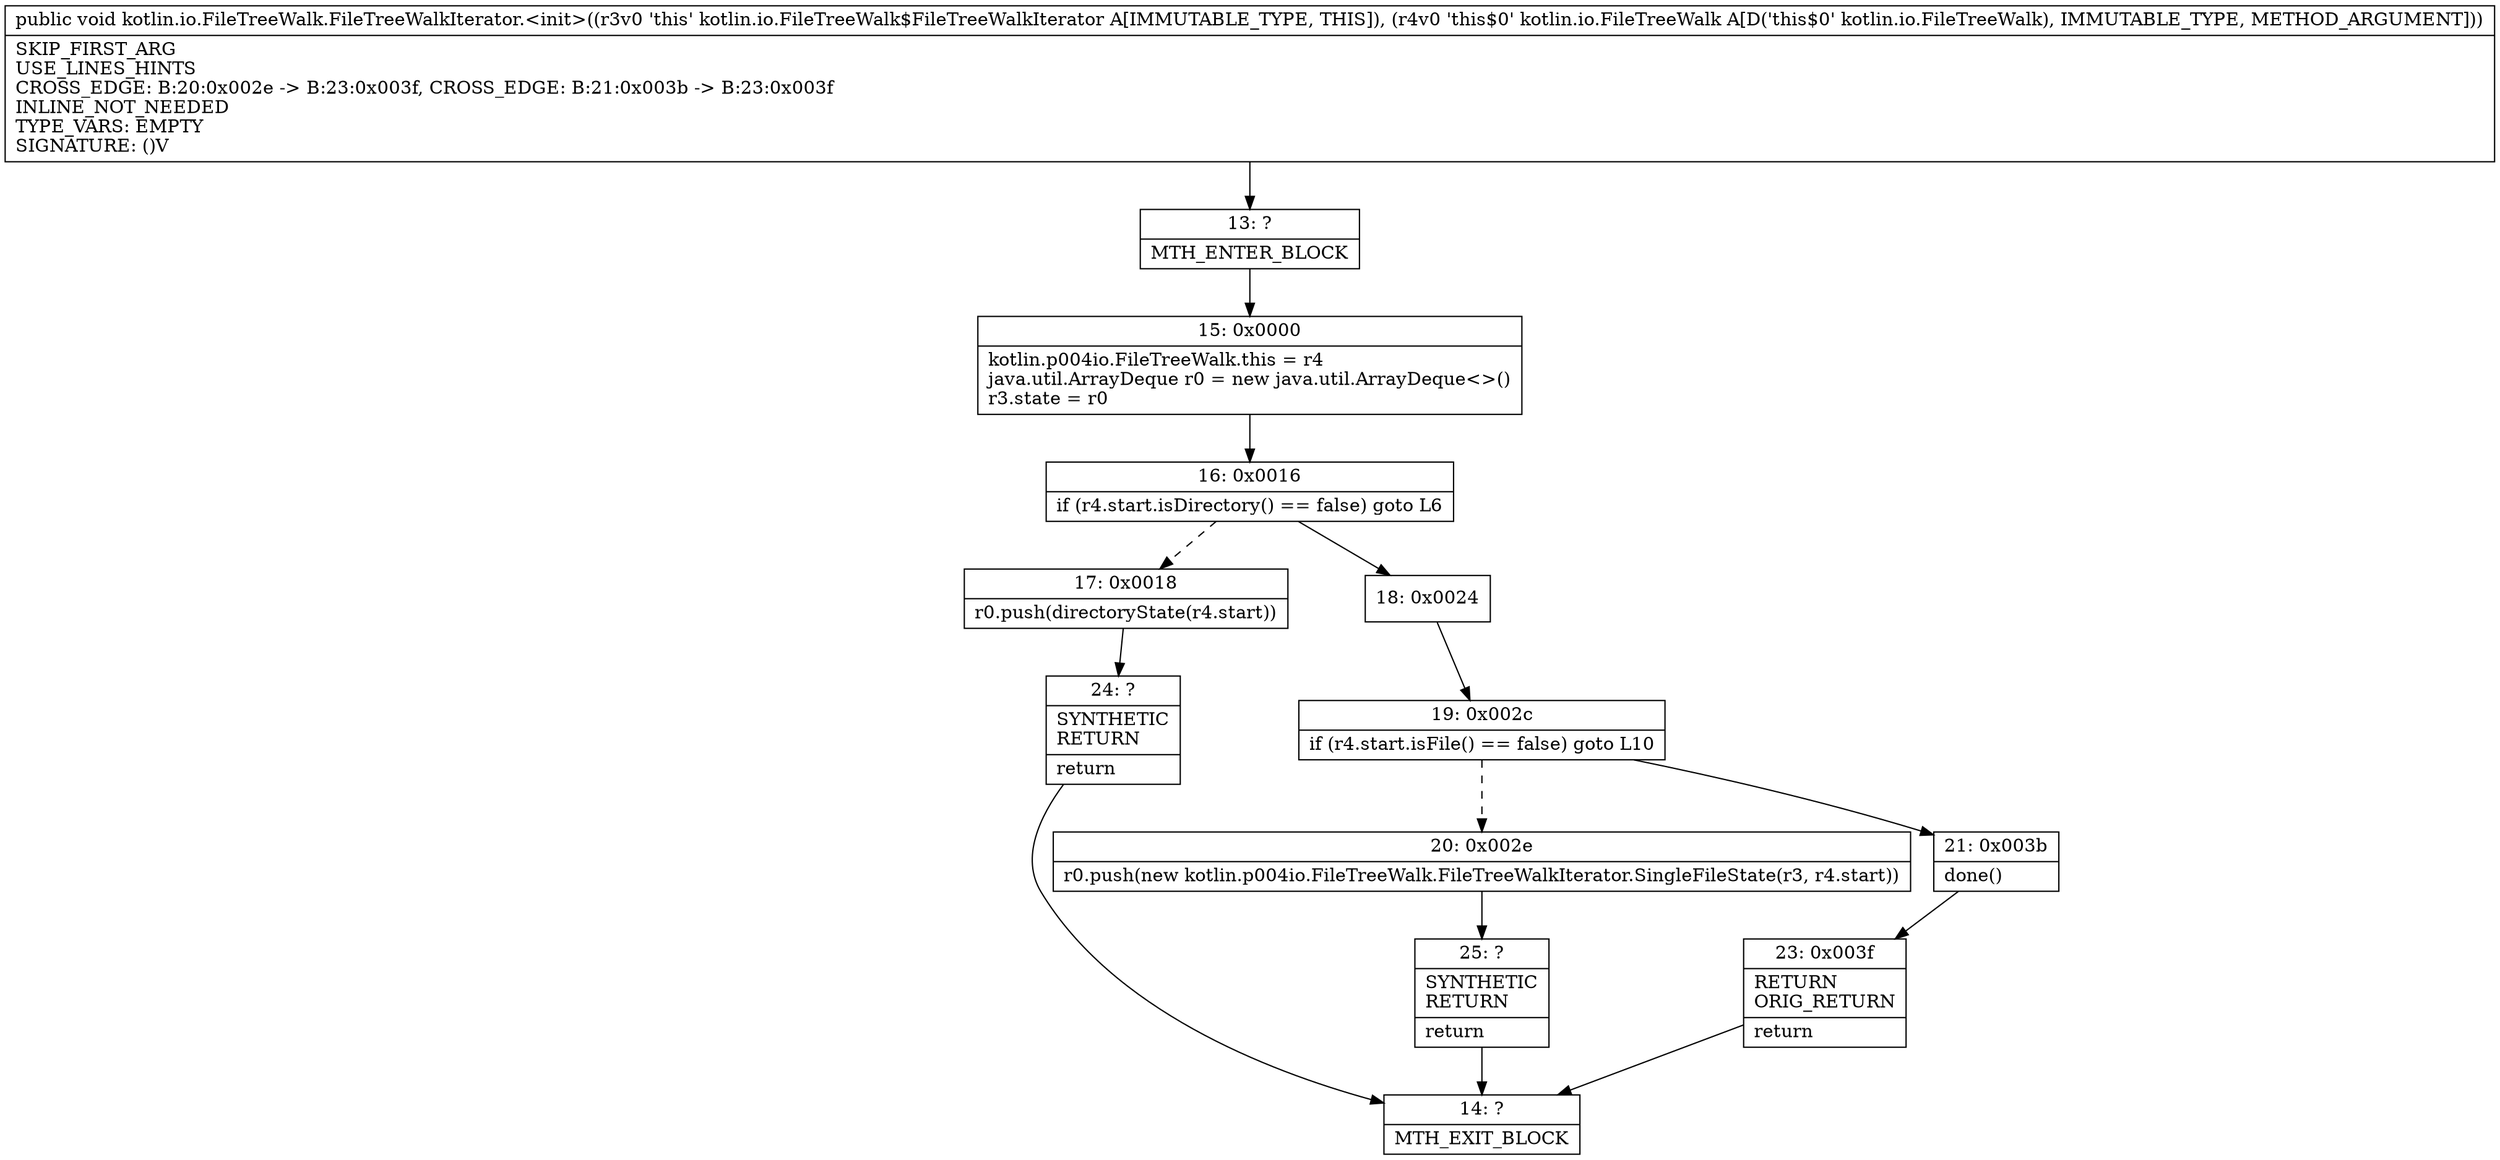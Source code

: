 digraph "CFG forkotlin.io.FileTreeWalk.FileTreeWalkIterator.\<init\>(Lkotlin\/io\/FileTreeWalk;)V" {
Node_13 [shape=record,label="{13\:\ ?|MTH_ENTER_BLOCK\l}"];
Node_15 [shape=record,label="{15\:\ 0x0000|kotlin.p004io.FileTreeWalk.this = r4\ljava.util.ArrayDeque r0 = new java.util.ArrayDeque\<\>()\lr3.state = r0\l}"];
Node_16 [shape=record,label="{16\:\ 0x0016|if (r4.start.isDirectory() == false) goto L6\l}"];
Node_17 [shape=record,label="{17\:\ 0x0018|r0.push(directoryState(r4.start))\l}"];
Node_24 [shape=record,label="{24\:\ ?|SYNTHETIC\lRETURN\l|return\l}"];
Node_14 [shape=record,label="{14\:\ ?|MTH_EXIT_BLOCK\l}"];
Node_18 [shape=record,label="{18\:\ 0x0024}"];
Node_19 [shape=record,label="{19\:\ 0x002c|if (r4.start.isFile() == false) goto L10\l}"];
Node_20 [shape=record,label="{20\:\ 0x002e|r0.push(new kotlin.p004io.FileTreeWalk.FileTreeWalkIterator.SingleFileState(r3, r4.start))\l}"];
Node_25 [shape=record,label="{25\:\ ?|SYNTHETIC\lRETURN\l|return\l}"];
Node_21 [shape=record,label="{21\:\ 0x003b|done()\l}"];
Node_23 [shape=record,label="{23\:\ 0x003f|RETURN\lORIG_RETURN\l|return\l}"];
MethodNode[shape=record,label="{public void kotlin.io.FileTreeWalk.FileTreeWalkIterator.\<init\>((r3v0 'this' kotlin.io.FileTreeWalk$FileTreeWalkIterator A[IMMUTABLE_TYPE, THIS]), (r4v0 'this$0' kotlin.io.FileTreeWalk A[D('this$0' kotlin.io.FileTreeWalk), IMMUTABLE_TYPE, METHOD_ARGUMENT]))  | SKIP_FIRST_ARG\lUSE_LINES_HINTS\lCROSS_EDGE: B:20:0x002e \-\> B:23:0x003f, CROSS_EDGE: B:21:0x003b \-\> B:23:0x003f\lINLINE_NOT_NEEDED\lTYPE_VARS: EMPTY\lSIGNATURE: ()V\l}"];
MethodNode -> Node_13;Node_13 -> Node_15;
Node_15 -> Node_16;
Node_16 -> Node_17[style=dashed];
Node_16 -> Node_18;
Node_17 -> Node_24;
Node_24 -> Node_14;
Node_18 -> Node_19;
Node_19 -> Node_20[style=dashed];
Node_19 -> Node_21;
Node_20 -> Node_25;
Node_25 -> Node_14;
Node_21 -> Node_23;
Node_23 -> Node_14;
}


